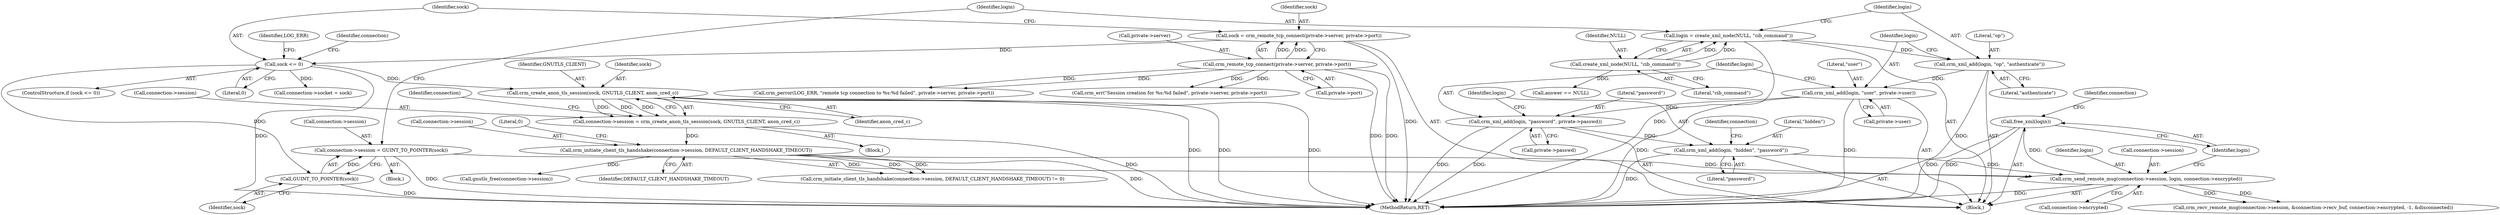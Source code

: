 digraph "0_pacemaker_564f7cc2a51dcd2f28ab12a13394f31be5aa3c93_10@API" {
"1000286" [label="(Call,free_xml(login))"];
"1000278" [label="(Call,crm_send_remote_msg(connection->session, login, connection->encrypted))"];
"1000247" [label="(Call,connection->session = GUINT_TO_POINTER(sock))"];
"1000251" [label="(Call,GUINT_TO_POINTER(sock))"];
"1000166" [label="(Call,sock <= 0)"];
"1000156" [label="(Call,sock = crm_remote_tcp_connect(private->server, private->port))"];
"1000158" [label="(Call,crm_remote_tcp_connect(private->server, private->port))"];
"1000211" [label="(Call,crm_initiate_client_tls_handshake(connection->session, DEFAULT_CLIENT_HANDSHAKE_TIMEOUT))"];
"1000201" [label="(Call,connection->session = crm_create_anon_tls_session(sock, GNUTLS_CLIENT, anon_cred_c))"];
"1000205" [label="(Call,crm_create_anon_tls_session(sock, GNUTLS_CLIENT, anon_cred_c))"];
"1000274" [label="(Call,crm_xml_add(login, \"hidden\", \"password\"))"];
"1000268" [label="(Call,crm_xml_add(login, \"password\", private->passwd))"];
"1000262" [label="(Call,crm_xml_add(login, \"user\", private->user))"];
"1000258" [label="(Call,crm_xml_add(login, \"op\", \"authenticate\"))"];
"1000253" [label="(Call,login = create_xml_node(NULL, \"cib_command\"))"];
"1000255" [label="(Call,create_xml_node(NULL, \"cib_command\"))"];
"1000251" [label="(Call,GUINT_TO_POINTER(sock))"];
"1000166" [label="(Call,sock <= 0)"];
"1000268" [label="(Call,crm_xml_add(login, \"password\", private->passwd))"];
"1000246" [label="(Block,)"];
"1000157" [label="(Identifier,sock)"];
"1000263" [label="(Identifier,login)"];
"1000274" [label="(Call,crm_xml_add(login, \"hidden\", \"password\"))"];
"1000288" [label="(Call,crm_recv_remote_msg(connection->session, &connection->recv_buf, connection->encrypted, -1, &disconnected))"];
"1000269" [label="(Identifier,login)"];
"1000156" [label="(Call,sock = crm_remote_tcp_connect(private->server, private->port))"];
"1000158" [label="(Call,crm_remote_tcp_connect(private->server, private->port))"];
"1000261" [label="(Literal,\"authenticate\")"];
"1000255" [label="(Call,create_xml_node(NULL, \"cib_command\"))"];
"1000215" [label="(Identifier,DEFAULT_CLIENT_HANDSHAKE_TIMEOUT)"];
"1000265" [label="(Call,private->user)"];
"1000201" [label="(Call,connection->session = crm_create_anon_tls_session(sock, GNUTLS_CLIENT, anon_cred_c))"];
"1000257" [label="(Literal,\"cib_command\")"];
"1000162" [label="(Call,private->port)"];
"1000279" [label="(Call,connection->session)"];
"1000213" [label="(Identifier,connection)"];
"1000280" [label="(Identifier,connection)"];
"1000108" [label="(Block,)"];
"1000277" [label="(Literal,\"password\")"];
"1000271" [label="(Call,private->passwd)"];
"1000179" [label="(Call,connection->socket = sock)"];
"1000286" [label="(Call,free_xml(login))"];
"1000247" [label="(Call,connection->session = GUINT_TO_POINTER(sock))"];
"1000211" [label="(Call,crm_initiate_client_tls_handshake(connection->session, DEFAULT_CLIENT_HANDSHAKE_TIMEOUT))"];
"1000216" [label="(Literal,0)"];
"1000256" [label="(Identifier,NULL)"];
"1000170" [label="(Call,crm_perror(LOG_ERR, \"remote tcp connection to %s:%d failed\", private->server, private->port))"];
"1000165" [label="(ControlStructure,if (sock <= 0))"];
"1000168" [label="(Literal,0)"];
"1000275" [label="(Identifier,login)"];
"1000188" [label="(Block,)"];
"1000283" [label="(Call,connection->encrypted)"];
"1000181" [label="(Identifier,connection)"];
"1000264" [label="(Literal,\"user\")"];
"1000254" [label="(Identifier,login)"];
"1000167" [label="(Identifier,sock)"];
"1000290" [label="(Identifier,connection)"];
"1000205" [label="(Call,crm_create_anon_tls_session(sock, GNUTLS_CLIENT, anon_cred_c))"];
"1000159" [label="(Call,private->server)"];
"1000206" [label="(Identifier,sock)"];
"1000262" [label="(Call,crm_xml_add(login, \"user\", private->user))"];
"1000282" [label="(Identifier,login)"];
"1000210" [label="(Call,crm_initiate_client_tls_handshake(connection->session, DEFAULT_CLIENT_HANDSHAKE_TIMEOUT) != 0)"];
"1000258" [label="(Call,crm_xml_add(login, \"op\", \"authenticate\"))"];
"1000270" [label="(Literal,\"password\")"];
"1000278" [label="(Call,crm_send_remote_msg(connection->session, login, connection->encrypted))"];
"1000260" [label="(Literal,\"op\")"];
"1000404" [label="(MethodReturn,RET)"];
"1000208" [label="(Identifier,anon_cred_c)"];
"1000218" [label="(Call,crm_err(\"Session creation for %s:%d failed\", private->server, private->port))"];
"1000287" [label="(Identifier,login)"];
"1000259" [label="(Identifier,login)"];
"1000212" [label="(Call,connection->session)"];
"1000321" [label="(Call,answer == NULL)"];
"1000252" [label="(Identifier,sock)"];
"1000253" [label="(Call,login = create_xml_node(NULL, \"cib_command\"))"];
"1000207" [label="(Identifier,GNUTLS_CLIENT)"];
"1000276" [label="(Literal,\"hidden\")"];
"1000171" [label="(Identifier,LOG_ERR)"];
"1000231" [label="(Call,gnutls_free(connection->session))"];
"1000202" [label="(Call,connection->session)"];
"1000248" [label="(Call,connection->session)"];
"1000286" -> "1000108"  [label="AST: "];
"1000286" -> "1000287"  [label="CFG: "];
"1000287" -> "1000286"  [label="AST: "];
"1000290" -> "1000286"  [label="CFG: "];
"1000286" -> "1000404"  [label="DDG: "];
"1000286" -> "1000404"  [label="DDG: "];
"1000278" -> "1000286"  [label="DDG: "];
"1000278" -> "1000108"  [label="AST: "];
"1000278" -> "1000283"  [label="CFG: "];
"1000279" -> "1000278"  [label="AST: "];
"1000282" -> "1000278"  [label="AST: "];
"1000283" -> "1000278"  [label="AST: "];
"1000287" -> "1000278"  [label="CFG: "];
"1000278" -> "1000404"  [label="DDG: "];
"1000247" -> "1000278"  [label="DDG: "];
"1000211" -> "1000278"  [label="DDG: "];
"1000274" -> "1000278"  [label="DDG: "];
"1000278" -> "1000288"  [label="DDG: "];
"1000278" -> "1000288"  [label="DDG: "];
"1000247" -> "1000246"  [label="AST: "];
"1000247" -> "1000251"  [label="CFG: "];
"1000248" -> "1000247"  [label="AST: "];
"1000251" -> "1000247"  [label="AST: "];
"1000254" -> "1000247"  [label="CFG: "];
"1000247" -> "1000404"  [label="DDG: "];
"1000251" -> "1000247"  [label="DDG: "];
"1000251" -> "1000252"  [label="CFG: "];
"1000252" -> "1000251"  [label="AST: "];
"1000251" -> "1000404"  [label="DDG: "];
"1000166" -> "1000251"  [label="DDG: "];
"1000166" -> "1000165"  [label="AST: "];
"1000166" -> "1000168"  [label="CFG: "];
"1000167" -> "1000166"  [label="AST: "];
"1000168" -> "1000166"  [label="AST: "];
"1000171" -> "1000166"  [label="CFG: "];
"1000181" -> "1000166"  [label="CFG: "];
"1000166" -> "1000404"  [label="DDG: "];
"1000156" -> "1000166"  [label="DDG: "];
"1000166" -> "1000179"  [label="DDG: "];
"1000166" -> "1000205"  [label="DDG: "];
"1000156" -> "1000108"  [label="AST: "];
"1000156" -> "1000158"  [label="CFG: "];
"1000157" -> "1000156"  [label="AST: "];
"1000158" -> "1000156"  [label="AST: "];
"1000167" -> "1000156"  [label="CFG: "];
"1000156" -> "1000404"  [label="DDG: "];
"1000158" -> "1000156"  [label="DDG: "];
"1000158" -> "1000156"  [label="DDG: "];
"1000158" -> "1000162"  [label="CFG: "];
"1000159" -> "1000158"  [label="AST: "];
"1000162" -> "1000158"  [label="AST: "];
"1000158" -> "1000404"  [label="DDG: "];
"1000158" -> "1000404"  [label="DDG: "];
"1000158" -> "1000170"  [label="DDG: "];
"1000158" -> "1000170"  [label="DDG: "];
"1000158" -> "1000218"  [label="DDG: "];
"1000158" -> "1000218"  [label="DDG: "];
"1000211" -> "1000210"  [label="AST: "];
"1000211" -> "1000215"  [label="CFG: "];
"1000212" -> "1000211"  [label="AST: "];
"1000215" -> "1000211"  [label="AST: "];
"1000216" -> "1000211"  [label="CFG: "];
"1000211" -> "1000404"  [label="DDG: "];
"1000211" -> "1000210"  [label="DDG: "];
"1000211" -> "1000210"  [label="DDG: "];
"1000201" -> "1000211"  [label="DDG: "];
"1000211" -> "1000231"  [label="DDG: "];
"1000201" -> "1000188"  [label="AST: "];
"1000201" -> "1000205"  [label="CFG: "];
"1000202" -> "1000201"  [label="AST: "];
"1000205" -> "1000201"  [label="AST: "];
"1000213" -> "1000201"  [label="CFG: "];
"1000201" -> "1000404"  [label="DDG: "];
"1000205" -> "1000201"  [label="DDG: "];
"1000205" -> "1000201"  [label="DDG: "];
"1000205" -> "1000201"  [label="DDG: "];
"1000205" -> "1000208"  [label="CFG: "];
"1000206" -> "1000205"  [label="AST: "];
"1000207" -> "1000205"  [label="AST: "];
"1000208" -> "1000205"  [label="AST: "];
"1000205" -> "1000404"  [label="DDG: "];
"1000205" -> "1000404"  [label="DDG: "];
"1000205" -> "1000404"  [label="DDG: "];
"1000274" -> "1000108"  [label="AST: "];
"1000274" -> "1000277"  [label="CFG: "];
"1000275" -> "1000274"  [label="AST: "];
"1000276" -> "1000274"  [label="AST: "];
"1000277" -> "1000274"  [label="AST: "];
"1000280" -> "1000274"  [label="CFG: "];
"1000274" -> "1000404"  [label="DDG: "];
"1000268" -> "1000274"  [label="DDG: "];
"1000268" -> "1000108"  [label="AST: "];
"1000268" -> "1000271"  [label="CFG: "];
"1000269" -> "1000268"  [label="AST: "];
"1000270" -> "1000268"  [label="AST: "];
"1000271" -> "1000268"  [label="AST: "];
"1000275" -> "1000268"  [label="CFG: "];
"1000268" -> "1000404"  [label="DDG: "];
"1000268" -> "1000404"  [label="DDG: "];
"1000262" -> "1000268"  [label="DDG: "];
"1000262" -> "1000108"  [label="AST: "];
"1000262" -> "1000265"  [label="CFG: "];
"1000263" -> "1000262"  [label="AST: "];
"1000264" -> "1000262"  [label="AST: "];
"1000265" -> "1000262"  [label="AST: "];
"1000269" -> "1000262"  [label="CFG: "];
"1000262" -> "1000404"  [label="DDG: "];
"1000262" -> "1000404"  [label="DDG: "];
"1000258" -> "1000262"  [label="DDG: "];
"1000258" -> "1000108"  [label="AST: "];
"1000258" -> "1000261"  [label="CFG: "];
"1000259" -> "1000258"  [label="AST: "];
"1000260" -> "1000258"  [label="AST: "];
"1000261" -> "1000258"  [label="AST: "];
"1000263" -> "1000258"  [label="CFG: "];
"1000258" -> "1000404"  [label="DDG: "];
"1000253" -> "1000258"  [label="DDG: "];
"1000253" -> "1000108"  [label="AST: "];
"1000253" -> "1000255"  [label="CFG: "];
"1000254" -> "1000253"  [label="AST: "];
"1000255" -> "1000253"  [label="AST: "];
"1000259" -> "1000253"  [label="CFG: "];
"1000253" -> "1000404"  [label="DDG: "];
"1000255" -> "1000253"  [label="DDG: "];
"1000255" -> "1000253"  [label="DDG: "];
"1000255" -> "1000257"  [label="CFG: "];
"1000256" -> "1000255"  [label="AST: "];
"1000257" -> "1000255"  [label="AST: "];
"1000255" -> "1000321"  [label="DDG: "];
}
